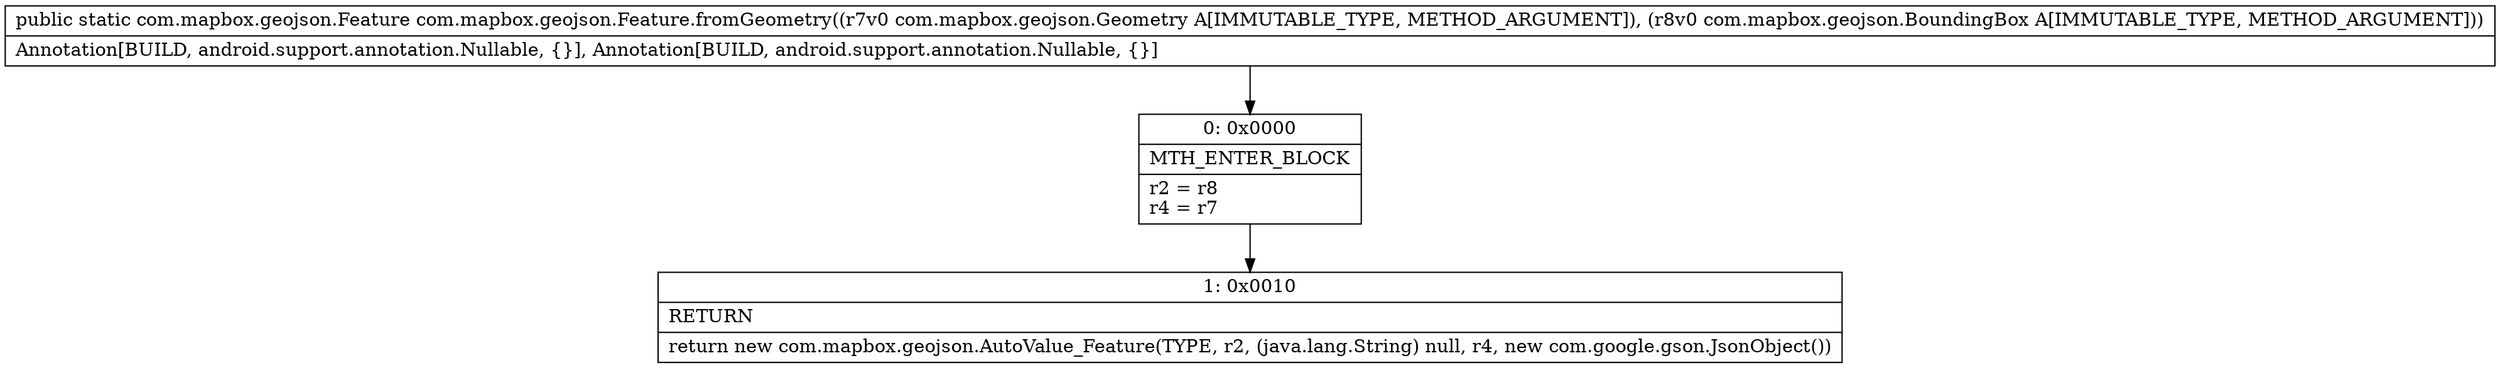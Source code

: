 digraph "CFG forcom.mapbox.geojson.Feature.fromGeometry(Lcom\/mapbox\/geojson\/Geometry;Lcom\/mapbox\/geojson\/BoundingBox;)Lcom\/mapbox\/geojson\/Feature;" {
Node_0 [shape=record,label="{0\:\ 0x0000|MTH_ENTER_BLOCK\l|r2 = r8\lr4 = r7\l}"];
Node_1 [shape=record,label="{1\:\ 0x0010|RETURN\l|return new com.mapbox.geojson.AutoValue_Feature(TYPE, r2, (java.lang.String) null, r4, new com.google.gson.JsonObject())\l}"];
MethodNode[shape=record,label="{public static com.mapbox.geojson.Feature com.mapbox.geojson.Feature.fromGeometry((r7v0 com.mapbox.geojson.Geometry A[IMMUTABLE_TYPE, METHOD_ARGUMENT]), (r8v0 com.mapbox.geojson.BoundingBox A[IMMUTABLE_TYPE, METHOD_ARGUMENT]))  | Annotation[BUILD, android.support.annotation.Nullable, \{\}], Annotation[BUILD, android.support.annotation.Nullable, \{\}]\l}"];
MethodNode -> Node_0;
Node_0 -> Node_1;
}

